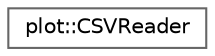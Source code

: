 digraph "Graphical Class Hierarchy"
{
 // LATEX_PDF_SIZE
  bgcolor="transparent";
  edge [fontname=Helvetica,fontsize=10,labelfontname=Helvetica,labelfontsize=10];
  node [fontname=Helvetica,fontsize=10,shape=box,height=0.2,width=0.4];
  rankdir="LR";
  Node0 [id="Node000000",label="plot::CSVReader",height=0.2,width=0.4,color="grey40", fillcolor="white", style="filled",URL="$classplot_1_1CSVReader.html",tooltip="Class to read data from a CSV file and store it in a vector of DataRow. This class provides functiona..."];
}
